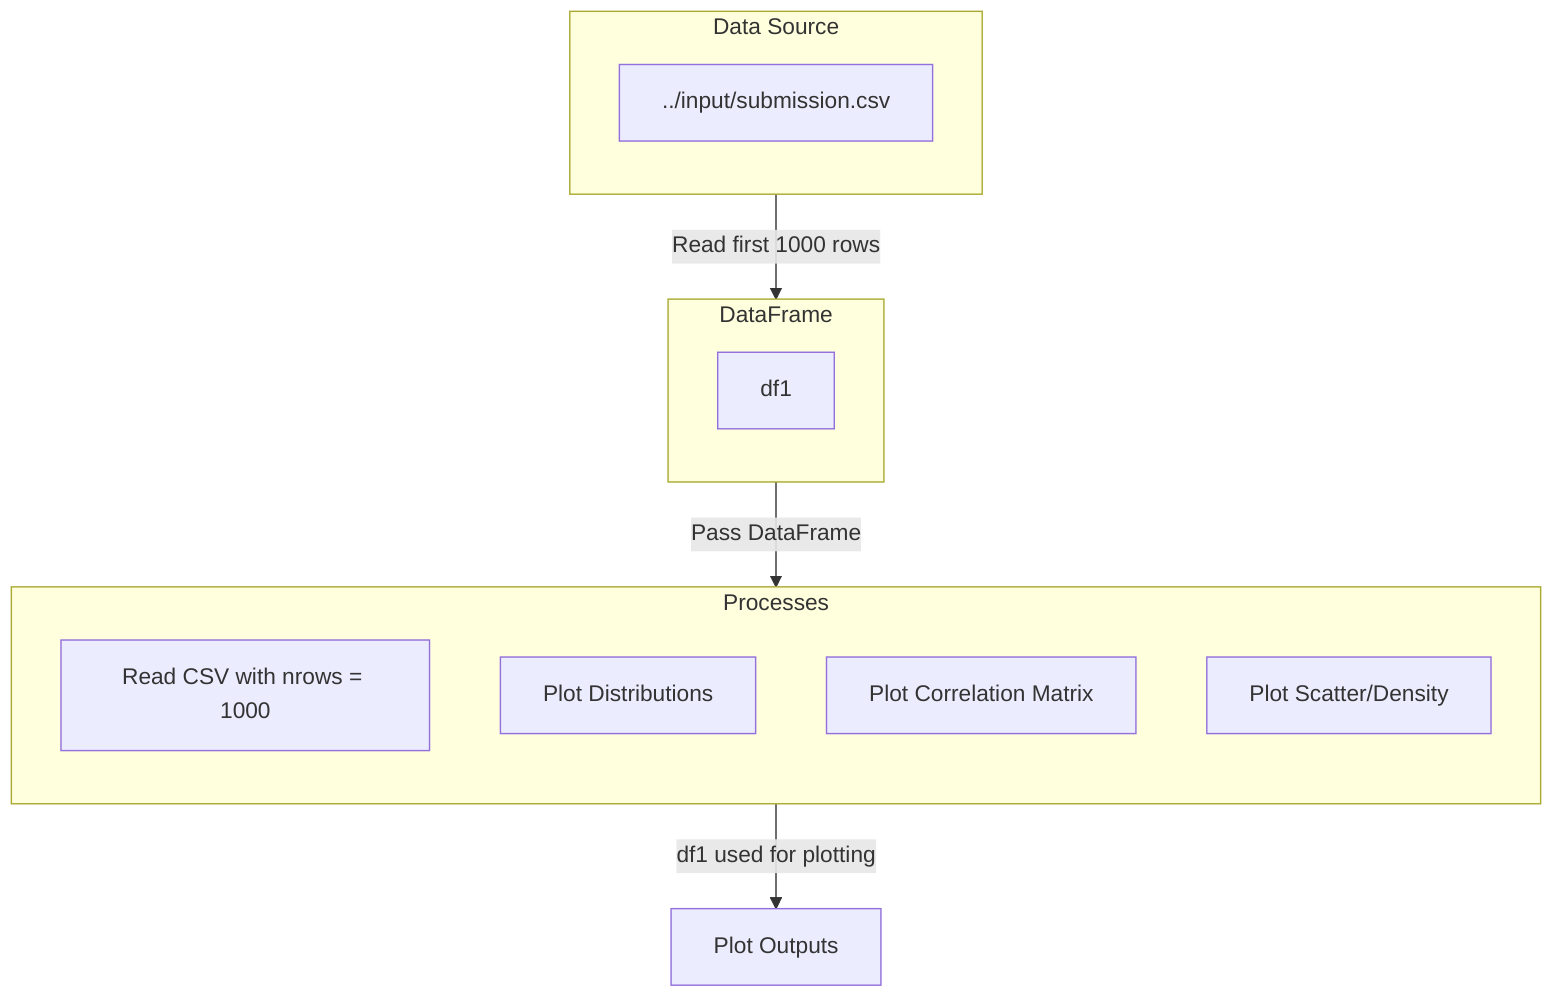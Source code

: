 flowchart TD

  subgraph DS1 [Data Source]
    direction TB
    file1["../input/submission.csv"]
    %% Data source node representing the CSV file read into the notebook
  end

  subgraph D1 [DataFrame]
    direction TB
    df1["df1"]
    %% DataFrame node representing the subset of the CSV data
  end

  subgraph P1 [Processes]
    direction TB
    process1["Read CSV with nrows = 1000"]
    process2["Plot Distributions"]
    process3["Plot Correlation Matrix"]
    process4["Plot Scatter/Density"]
    %% Nodes representing various data processing and plotting functions
  end

  %% Connections between nodes
  DS1 -->|Read first 1000 rows| D1
  D1 -->|Pass DataFrame| P1
  P1 -->|df1 used for plotting| P2["Plot Outputs"]
  %% Descriptive comment about the flow of data and process